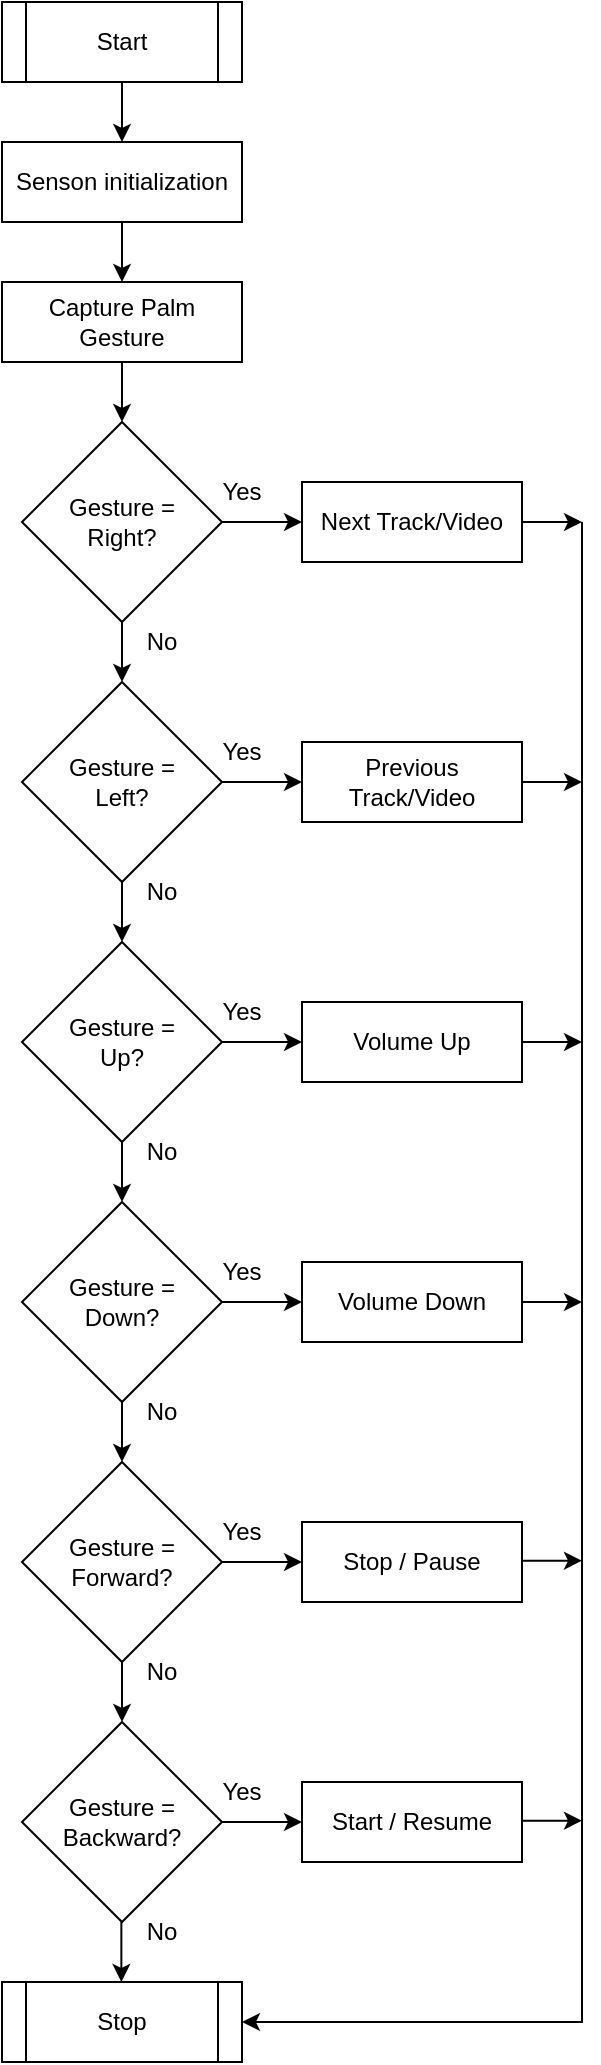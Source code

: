 <mxfile version="22.0.4" type="device">
  <diagram name="Page-1" id="1O8uiHeD_kZjr5PgJlwY">
    <mxGraphModel dx="1311" dy="769" grid="1" gridSize="10" guides="1" tooltips="1" connect="1" arrows="1" fold="1" page="1" pageScale="1" pageWidth="850" pageHeight="1100" math="0" shadow="0">
      <root>
        <mxCell id="0" />
        <mxCell id="1" parent="0" />
        <mxCell id="pJsyNap2zEcvuo977Ia6-7" value="" style="edgeStyle=orthogonalEdgeStyle;rounded=0;orthogonalLoop=1;jettySize=auto;html=1;" edge="1" parent="1" source="pJsyNap2zEcvuo977Ia6-1" target="pJsyNap2zEcvuo977Ia6-3">
          <mxGeometry relative="1" as="geometry" />
        </mxCell>
        <mxCell id="pJsyNap2zEcvuo977Ia6-1" value="Start" style="shape=process;whiteSpace=wrap;html=1;backgroundOutline=1;" vertex="1" parent="1">
          <mxGeometry x="290" y="130" width="120" height="40" as="geometry" />
        </mxCell>
        <mxCell id="pJsyNap2zEcvuo977Ia6-8" value="" style="edgeStyle=orthogonalEdgeStyle;rounded=0;orthogonalLoop=1;jettySize=auto;html=1;" edge="1" parent="1" source="pJsyNap2zEcvuo977Ia6-3" target="pJsyNap2zEcvuo977Ia6-4">
          <mxGeometry relative="1" as="geometry" />
        </mxCell>
        <mxCell id="pJsyNap2zEcvuo977Ia6-3" value="Senson initialization" style="rounded=0;whiteSpace=wrap;html=1;" vertex="1" parent="1">
          <mxGeometry x="290" y="200" width="120" height="40" as="geometry" />
        </mxCell>
        <mxCell id="pJsyNap2zEcvuo977Ia6-4" value="Capture Palm Gesture" style="rounded=0;whiteSpace=wrap;html=1;" vertex="1" parent="1">
          <mxGeometry x="290" y="270" width="120" height="40" as="geometry" />
        </mxCell>
        <mxCell id="pJsyNap2zEcvuo977Ia6-14" style="edgeStyle=orthogonalEdgeStyle;rounded=0;orthogonalLoop=1;jettySize=auto;html=1;entryX=0;entryY=0.5;entryDx=0;entryDy=0;" edge="1" parent="1" source="pJsyNap2zEcvuo977Ia6-9" target="pJsyNap2zEcvuo977Ia6-13">
          <mxGeometry relative="1" as="geometry">
            <mxPoint x="420" y="390" as="targetPoint" />
          </mxGeometry>
        </mxCell>
        <mxCell id="pJsyNap2zEcvuo977Ia6-9" value="Gesture = &lt;br&gt;Right?" style="rhombus;whiteSpace=wrap;html=1;" vertex="1" parent="1">
          <mxGeometry x="300" y="340" width="100" height="100" as="geometry" />
        </mxCell>
        <mxCell id="pJsyNap2zEcvuo977Ia6-13" value="Next Track/Video" style="rounded=0;whiteSpace=wrap;html=1;" vertex="1" parent="1">
          <mxGeometry x="440" y="370" width="110" height="40" as="geometry" />
        </mxCell>
        <mxCell id="pJsyNap2zEcvuo977Ia6-16" value="" style="endArrow=classic;html=1;rounded=0;exitX=0.5;exitY=1;exitDx=0;exitDy=0;" edge="1" parent="1" source="pJsyNap2zEcvuo977Ia6-4" target="pJsyNap2zEcvuo977Ia6-9">
          <mxGeometry width="50" height="50" relative="1" as="geometry">
            <mxPoint x="400" y="450" as="sourcePoint" />
            <mxPoint x="450" y="400" as="targetPoint" />
          </mxGeometry>
        </mxCell>
        <mxCell id="pJsyNap2zEcvuo977Ia6-17" style="edgeStyle=orthogonalEdgeStyle;rounded=0;orthogonalLoop=1;jettySize=auto;html=1;entryX=0;entryY=0.5;entryDx=0;entryDy=0;" edge="1" parent="1" source="pJsyNap2zEcvuo977Ia6-18" target="pJsyNap2zEcvuo977Ia6-19">
          <mxGeometry relative="1" as="geometry">
            <mxPoint x="420" y="520" as="targetPoint" />
          </mxGeometry>
        </mxCell>
        <mxCell id="pJsyNap2zEcvuo977Ia6-18" value="Gesture = &lt;br&gt;Left?" style="rhombus;whiteSpace=wrap;html=1;" vertex="1" parent="1">
          <mxGeometry x="300" y="470" width="100" height="100" as="geometry" />
        </mxCell>
        <mxCell id="pJsyNap2zEcvuo977Ia6-19" value="Previous Track/Video" style="rounded=0;whiteSpace=wrap;html=1;" vertex="1" parent="1">
          <mxGeometry x="440" y="500" width="110" height="40" as="geometry" />
        </mxCell>
        <mxCell id="pJsyNap2zEcvuo977Ia6-20" value="" style="endArrow=classic;html=1;rounded=0;exitX=0.5;exitY=1;exitDx=0;exitDy=0;" edge="1" parent="1" target="pJsyNap2zEcvuo977Ia6-18">
          <mxGeometry width="50" height="50" relative="1" as="geometry">
            <mxPoint x="350" y="440" as="sourcePoint" />
            <mxPoint x="450" y="530" as="targetPoint" />
          </mxGeometry>
        </mxCell>
        <mxCell id="pJsyNap2zEcvuo977Ia6-21" value="Yes" style="text;html=1;strokeColor=none;fillColor=none;align=center;verticalAlign=middle;whiteSpace=wrap;rounded=0;" vertex="1" parent="1">
          <mxGeometry x="380" y="360" width="60" height="30" as="geometry" />
        </mxCell>
        <mxCell id="pJsyNap2zEcvuo977Ia6-22" value="Yes" style="text;html=1;strokeColor=none;fillColor=none;align=center;verticalAlign=middle;whiteSpace=wrap;rounded=0;" vertex="1" parent="1">
          <mxGeometry x="380" y="490" width="60" height="30" as="geometry" />
        </mxCell>
        <mxCell id="pJsyNap2zEcvuo977Ia6-23" value="No" style="text;html=1;strokeColor=none;fillColor=none;align=center;verticalAlign=middle;whiteSpace=wrap;rounded=0;" vertex="1" parent="1">
          <mxGeometry x="355" y="440" width="30" height="20" as="geometry" />
        </mxCell>
        <mxCell id="pJsyNap2zEcvuo977Ia6-24" value="No" style="text;html=1;strokeColor=none;fillColor=none;align=center;verticalAlign=middle;whiteSpace=wrap;rounded=0;" vertex="1" parent="1">
          <mxGeometry x="340" y="560" width="60" height="30" as="geometry" />
        </mxCell>
        <mxCell id="pJsyNap2zEcvuo977Ia6-35" value="Gesture = &lt;br&gt;Up?" style="rhombus;whiteSpace=wrap;html=1;" vertex="1" parent="1">
          <mxGeometry x="300" y="600" width="100" height="100" as="geometry" />
        </mxCell>
        <mxCell id="pJsyNap2zEcvuo977Ia6-36" value="Volume Up" style="rounded=0;whiteSpace=wrap;html=1;" vertex="1" parent="1">
          <mxGeometry x="440" y="630" width="110" height="40" as="geometry" />
        </mxCell>
        <mxCell id="pJsyNap2zEcvuo977Ia6-37" value="" style="endArrow=classic;html=1;rounded=0;exitX=0.5;exitY=1;exitDx=0;exitDy=0;" edge="1" parent="1" target="pJsyNap2zEcvuo977Ia6-35">
          <mxGeometry width="50" height="50" relative="1" as="geometry">
            <mxPoint x="350" y="570" as="sourcePoint" />
            <mxPoint x="450" y="660" as="targetPoint" />
          </mxGeometry>
        </mxCell>
        <mxCell id="pJsyNap2zEcvuo977Ia6-38" value="Yes" style="text;html=1;strokeColor=none;fillColor=none;align=center;verticalAlign=middle;whiteSpace=wrap;rounded=0;" vertex="1" parent="1">
          <mxGeometry x="380" y="620" width="60" height="30" as="geometry" />
        </mxCell>
        <mxCell id="pJsyNap2zEcvuo977Ia6-39" value="No" style="text;html=1;strokeColor=none;fillColor=none;align=center;verticalAlign=middle;whiteSpace=wrap;rounded=0;" vertex="1" parent="1">
          <mxGeometry x="340" y="690" width="60" height="30" as="geometry" />
        </mxCell>
        <mxCell id="pJsyNap2zEcvuo977Ia6-40" value="Gesture = &lt;br&gt;Down?" style="rhombus;whiteSpace=wrap;html=1;" vertex="1" parent="1">
          <mxGeometry x="300" y="730" width="100" height="100" as="geometry" />
        </mxCell>
        <mxCell id="pJsyNap2zEcvuo977Ia6-41" value="Volume Down" style="rounded=0;whiteSpace=wrap;html=1;" vertex="1" parent="1">
          <mxGeometry x="440" y="760" width="110" height="40" as="geometry" />
        </mxCell>
        <mxCell id="pJsyNap2zEcvuo977Ia6-42" value="" style="endArrow=classic;html=1;rounded=0;exitX=0.5;exitY=1;exitDx=0;exitDy=0;" edge="1" parent="1" target="pJsyNap2zEcvuo977Ia6-40">
          <mxGeometry width="50" height="50" relative="1" as="geometry">
            <mxPoint x="350" y="700" as="sourcePoint" />
            <mxPoint x="450" y="790" as="targetPoint" />
          </mxGeometry>
        </mxCell>
        <mxCell id="pJsyNap2zEcvuo977Ia6-43" value="Yes" style="text;html=1;strokeColor=none;fillColor=none;align=center;verticalAlign=middle;whiteSpace=wrap;rounded=0;" vertex="1" parent="1">
          <mxGeometry x="380" y="750" width="60" height="30" as="geometry" />
        </mxCell>
        <mxCell id="pJsyNap2zEcvuo977Ia6-44" value="No" style="text;html=1;strokeColor=none;fillColor=none;align=center;verticalAlign=middle;whiteSpace=wrap;rounded=0;" vertex="1" parent="1">
          <mxGeometry x="340" y="820" width="60" height="30" as="geometry" />
        </mxCell>
        <mxCell id="pJsyNap2zEcvuo977Ia6-45" value="Gesture = &lt;br&gt;Forward?" style="rhombus;whiteSpace=wrap;html=1;" vertex="1" parent="1">
          <mxGeometry x="300" y="860" width="100" height="100" as="geometry" />
        </mxCell>
        <mxCell id="pJsyNap2zEcvuo977Ia6-46" value="Stop / Pause" style="rounded=0;whiteSpace=wrap;html=1;" vertex="1" parent="1">
          <mxGeometry x="440" y="890" width="110" height="40" as="geometry" />
        </mxCell>
        <mxCell id="pJsyNap2zEcvuo977Ia6-47" value="" style="endArrow=classic;html=1;rounded=0;exitX=0.5;exitY=1;exitDx=0;exitDy=0;" edge="1" parent="1" target="pJsyNap2zEcvuo977Ia6-45">
          <mxGeometry width="50" height="50" relative="1" as="geometry">
            <mxPoint x="350" y="830" as="sourcePoint" />
            <mxPoint x="450" y="920" as="targetPoint" />
          </mxGeometry>
        </mxCell>
        <mxCell id="pJsyNap2zEcvuo977Ia6-48" value="Yes" style="text;html=1;strokeColor=none;fillColor=none;align=center;verticalAlign=middle;whiteSpace=wrap;rounded=0;" vertex="1" parent="1">
          <mxGeometry x="380" y="880" width="60" height="30" as="geometry" />
        </mxCell>
        <mxCell id="pJsyNap2zEcvuo977Ia6-49" value="No" style="text;html=1;strokeColor=none;fillColor=none;align=center;verticalAlign=middle;whiteSpace=wrap;rounded=0;" vertex="1" parent="1">
          <mxGeometry x="340" y="950" width="60" height="30" as="geometry" />
        </mxCell>
        <mxCell id="pJsyNap2zEcvuo977Ia6-50" value="Gesture = &lt;br&gt;Backward?" style="rhombus;whiteSpace=wrap;html=1;" vertex="1" parent="1">
          <mxGeometry x="300" y="990" width="100" height="100" as="geometry" />
        </mxCell>
        <mxCell id="pJsyNap2zEcvuo977Ia6-51" value="Start / Resume" style="rounded=0;whiteSpace=wrap;html=1;" vertex="1" parent="1">
          <mxGeometry x="440" y="1020" width="110" height="40" as="geometry" />
        </mxCell>
        <mxCell id="pJsyNap2zEcvuo977Ia6-52" value="" style="endArrow=classic;html=1;rounded=0;exitX=0.5;exitY=1;exitDx=0;exitDy=0;" edge="1" parent="1" target="pJsyNap2zEcvuo977Ia6-50">
          <mxGeometry width="50" height="50" relative="1" as="geometry">
            <mxPoint x="350" y="960" as="sourcePoint" />
            <mxPoint x="450" y="1050" as="targetPoint" />
          </mxGeometry>
        </mxCell>
        <mxCell id="pJsyNap2zEcvuo977Ia6-53" value="Yes" style="text;html=1;strokeColor=none;fillColor=none;align=center;verticalAlign=middle;whiteSpace=wrap;rounded=0;" vertex="1" parent="1">
          <mxGeometry x="380" y="1010" width="60" height="30" as="geometry" />
        </mxCell>
        <mxCell id="pJsyNap2zEcvuo977Ia6-54" value="No" style="text;html=1;strokeColor=none;fillColor=none;align=center;verticalAlign=middle;whiteSpace=wrap;rounded=0;" vertex="1" parent="1">
          <mxGeometry x="340" y="1080" width="60" height="30" as="geometry" />
        </mxCell>
        <mxCell id="pJsyNap2zEcvuo977Ia6-55" value="" style="endArrow=classic;html=1;rounded=0;exitX=1;exitY=0.5;exitDx=0;exitDy=0;entryX=0;entryY=0.5;entryDx=0;entryDy=0;" edge="1" parent="1" source="pJsyNap2zEcvuo977Ia6-35" target="pJsyNap2zEcvuo977Ia6-36">
          <mxGeometry width="50" height="50" relative="1" as="geometry">
            <mxPoint x="400" y="690" as="sourcePoint" />
            <mxPoint x="450" y="640" as="targetPoint" />
          </mxGeometry>
        </mxCell>
        <mxCell id="pJsyNap2zEcvuo977Ia6-56" value="" style="endArrow=classic;html=1;rounded=0;entryX=1;entryY=1;entryDx=0;entryDy=0;" edge="1" parent="1" target="pJsyNap2zEcvuo977Ia6-43">
          <mxGeometry width="50" height="50" relative="1" as="geometry">
            <mxPoint x="400" y="780" as="sourcePoint" />
            <mxPoint x="420" y="760" as="targetPoint" />
          </mxGeometry>
        </mxCell>
        <mxCell id="pJsyNap2zEcvuo977Ia6-58" value="" style="endArrow=classic;html=1;rounded=0;exitX=1;exitY=0.5;exitDx=0;exitDy=0;" edge="1" parent="1" source="pJsyNap2zEcvuo977Ia6-45" target="pJsyNap2zEcvuo977Ia6-46">
          <mxGeometry width="50" height="50" relative="1" as="geometry">
            <mxPoint x="410" y="990" as="sourcePoint" />
            <mxPoint x="460" y="940" as="targetPoint" />
          </mxGeometry>
        </mxCell>
        <mxCell id="pJsyNap2zEcvuo977Ia6-60" value="" style="endArrow=classic;html=1;rounded=0;exitX=1;exitY=0.5;exitDx=0;exitDy=0;" edge="1" parent="1">
          <mxGeometry width="50" height="50" relative="1" as="geometry">
            <mxPoint x="400" y="1040" as="sourcePoint" />
            <mxPoint x="440" y="1040" as="targetPoint" />
          </mxGeometry>
        </mxCell>
        <mxCell id="pJsyNap2zEcvuo977Ia6-61" value="Stop" style="shape=process;whiteSpace=wrap;html=1;backgroundOutline=1;" vertex="1" parent="1">
          <mxGeometry x="290" y="1120" width="120" height="40" as="geometry" />
        </mxCell>
        <mxCell id="pJsyNap2zEcvuo977Ia6-63" value="" style="endArrow=classic;html=1;rounded=0;exitX=0.5;exitY=1;exitDx=0;exitDy=0;" edge="1" parent="1">
          <mxGeometry width="50" height="50" relative="1" as="geometry">
            <mxPoint x="349.68" y="1090" as="sourcePoint" />
            <mxPoint x="349.68" y="1120" as="targetPoint" />
          </mxGeometry>
        </mxCell>
        <mxCell id="pJsyNap2zEcvuo977Ia6-64" value="" style="endArrow=classic;html=1;rounded=0;entryX=1;entryY=0.5;entryDx=0;entryDy=0;" edge="1" parent="1" target="pJsyNap2zEcvuo977Ia6-61">
          <mxGeometry width="50" height="50" relative="1" as="geometry">
            <mxPoint x="580" y="390" as="sourcePoint" />
            <mxPoint x="580" y="1140" as="targetPoint" />
            <Array as="points">
              <mxPoint x="580" y="390" />
              <mxPoint x="580" y="1140" />
            </Array>
          </mxGeometry>
        </mxCell>
        <mxCell id="pJsyNap2zEcvuo977Ia6-65" value="" style="endArrow=classic;html=1;rounded=0;" edge="1" parent="1">
          <mxGeometry width="50" height="50" relative="1" as="geometry">
            <mxPoint x="550" y="520" as="sourcePoint" />
            <mxPoint x="580" y="520" as="targetPoint" />
          </mxGeometry>
        </mxCell>
        <mxCell id="pJsyNap2zEcvuo977Ia6-66" value="" style="endArrow=classic;html=1;rounded=0;" edge="1" parent="1">
          <mxGeometry width="50" height="50" relative="1" as="geometry">
            <mxPoint x="550" y="650" as="sourcePoint" />
            <mxPoint x="580" y="650" as="targetPoint" />
          </mxGeometry>
        </mxCell>
        <mxCell id="pJsyNap2zEcvuo977Ia6-67" value="" style="endArrow=classic;html=1;rounded=0;" edge="1" parent="1">
          <mxGeometry width="50" height="50" relative="1" as="geometry">
            <mxPoint x="550" y="909.35" as="sourcePoint" />
            <mxPoint x="580" y="909.35" as="targetPoint" />
          </mxGeometry>
        </mxCell>
        <mxCell id="pJsyNap2zEcvuo977Ia6-68" value="" style="endArrow=classic;html=1;rounded=0;" edge="1" parent="1">
          <mxGeometry width="50" height="50" relative="1" as="geometry">
            <mxPoint x="550" y="780" as="sourcePoint" />
            <mxPoint x="580" y="780" as="targetPoint" />
          </mxGeometry>
        </mxCell>
        <mxCell id="pJsyNap2zEcvuo977Ia6-69" value="" style="endArrow=classic;html=1;rounded=0;" edge="1" parent="1">
          <mxGeometry width="50" height="50" relative="1" as="geometry">
            <mxPoint x="550" y="1039.35" as="sourcePoint" />
            <mxPoint x="580" y="1039.35" as="targetPoint" />
          </mxGeometry>
        </mxCell>
        <mxCell id="pJsyNap2zEcvuo977Ia6-70" value="" style="endArrow=classic;html=1;rounded=0;" edge="1" parent="1">
          <mxGeometry width="50" height="50" relative="1" as="geometry">
            <mxPoint x="550" y="390" as="sourcePoint" />
            <mxPoint x="580" y="390" as="targetPoint" />
          </mxGeometry>
        </mxCell>
      </root>
    </mxGraphModel>
  </diagram>
</mxfile>
